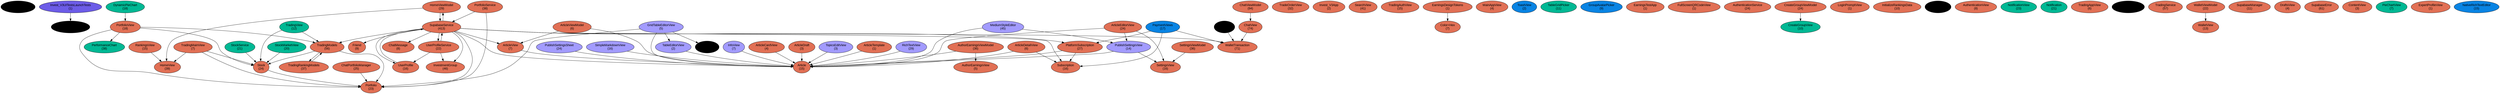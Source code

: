digraph "Invest_V3_Dependencies" {
  rankdir=TB;
  node [style="filled,rounded" fontname="Arial"];
  edge [fontname="Arial"];

  "Invest_V3Tests" [fillcolor="#DDD" label="Invest_V3Tests\n(1)"];
  "Invest_V3UITestsLaunchTests" [fillcolor="#6C5CE7" label="Invest_V3UITestsLaunchTests\n(1)"];
  "Invest_V3UITests" [fillcolor="#DDD" label="Invest_V3UITests\n(2)"];
  "TradingMainView" [fillcolor="#E17055" label="TradingMainView\n(7)"];
  "StockMarketView" [fillcolor="#00B894" label="StockMarketView\n(20)"];
  "DynamicPieChart" [fillcolor="#00B894" label="DynamicPieChart\n(18)"];
  "TradeOrderView" [fillcolor="#E17055" label="TradeOrderView\n(32)"];
  "Invest_V3App" [fillcolor="#E17055" label="Invest_V3App\n(2)"];
  "TableEditorView" [fillcolor="#A29BFE" label="TableEditorView\n(2)"];
  "ChatPortfolioManager" [fillcolor="#E17055" label="ChatPortfolioManager\n(25)"];
  "Friend" [fillcolor="#E17055" label="Friend\n(9)"];
  "PublishSettingsSheet" [fillcolor="#A29BFE" label="PublishSettingsSheet\n(24)"];
  "MediumStyleEditor" [fillcolor="#A29BFE" label="MediumStyleEditor\n(45)"];
  "ArticleEditorView" [fillcolor="#E17055" label="ArticleEditorView\n(24)"];
  "SettingsView" [fillcolor="#E17055" label="SettingsView\n(16)"];
  "SearchView" [fillcolor="#E17055" label="SearchView\n(41)"];
  "SimpleMarkdownView" [fillcolor="#A29BFE" label="SimpleMarkdownView\n(16)"];
  "TradingModels" [fillcolor="#E17055" label="TradingModels\n(56)"];
  "GridTableEditorView" [fillcolor="#A29BFE" label="GridTableEditorView\n(5)"];
  "UserProfileService" [fillcolor="#E17055" label="UserProfileService\n(22)"];
  "ChatMessage" [fillcolor="#E17055" label="ChatMessage\n(8)"];
  "TradingRankingModels" [fillcolor="#E17055" label="TradingRankingModels\n(37)"];
  "ArticleView" [fillcolor="#E17055" label="ArticleView\n(7)"];
  "HomeViewModel" [fillcolor="#E17055" label="HomeViewModel\n(29)"];
  "InfoView" [fillcolor="#A29BFE" label="InfoView\n(7)"];
  "ChatViewModel" [fillcolor="#E17055" label="ChatViewModel\n(94)"];
  "TradingAuthView" [fillcolor="#E17055" label="TradingAuthView\n(15)"];
  "SettingsViewModel" [fillcolor="#E17055" label="SettingsViewModel\n(36)"];
  "Color+Hex" [fillcolor="#E17055" label="Color+Hex\n(7)"];
  "StockService" [fillcolor="#00B894" label="StockService\n(21)"];
  "PlatformSubscription" [fillcolor="#E17055" label="PlatformSubscription\n(27)"];
  "MainAppView" [fillcolor="#E17055" label="MainAppView\n(4)"];
  "PublishSettingsView" [fillcolor="#A29BFE" label="PublishSettingsView\n(14)"];
  "ToastView" [fillcolor="#0984E3" label="ToastView\n(2)"];
  "TableGridPicker" [fillcolor="#00B894" label="TableGridPicker\n(11)"];
  "GroupAvatarPicker" [fillcolor="#0984E3" label="GroupAvatarPicker\n(9)"];
  "EarningsTestApp" [fillcolor="#E17055" label="EarningsTestApp\n(1)"];
  "HomeView" [fillcolor="#E17055" label="HomeView\n(39)"];
  "FullScreenQRCodeView" [fillcolor="#E17055" label="FullScreenQRCodeView\n(1)"];
  "AuthenticationService" [fillcolor="#E17055" label="AuthenticationService\n(24)"];
  "EarningsDesignTokens" [fillcolor="#E17055" label="EarningsDesignTokens\n(1)"];
  "UserProfile" [fillcolor="#E17055" label="UserProfile\n(16)"];
  "CreateGroupViewModel" [fillcolor="#E17055" label="CreateGroupViewModel\n(24)"];
  "WalletTransaction" [fillcolor="#E17055" label="WalletTransaction\n(71)"];
  "RankingsView" [fillcolor="#E17055" label="RankingsView\n(15)"];
  "Portfolio" [fillcolor="#E17055" label="Portfolio\n(23)"];
  "AuthorEarningsViewModel" [fillcolor="#E17055" label="AuthorEarningsViewModel\n(36)"];
  "LoginPromptView" [fillcolor="#E17055" label="LoginPromptView\n(1)"];
  "InitializeRankingsData" [fillcolor="#E17055" label="InitializeRankingsData\n(10)"];
  "PaymentViews" [fillcolor="#0984E3" label="PaymentViews\n(17)"];
  "Subscription" [fillcolor="#E17055" label="Subscription\n(16)"];
  "Font+Style" [fillcolor="#DDD" label="Font+Style\n(1)"];
  "AuthenticationView" [fillcolor="#E17055" label="AuthenticationView\n(8)"];
  "CreateGroupView" [fillcolor="#00B894" label="CreateGroupView\n(10)"];
  "PortfolioService" [fillcolor="#E17055" label="PortfolioService\n(38)"];
  "ArticleCardView" [fillcolor="#E17055" label="ArticleCardView\n(4)"];
  "GiftItem" [fillcolor="#DDD" label="GiftItem\n(1)"];
  "ArticleDraft" [fillcolor="#E17055" label="ArticleDraft\n(3)"];
  "TopicsEditView" [fillcolor="#A29BFE" label="TopicsEditView\n(3)"];
  "Stock" [fillcolor="#E17055" label="Stock\n(24)"];
  "NotificationView" [fillcolor="#00B894" label="NotificationView\n(23)"];
  "Notification" [fillcolor="#00B894" label="Notification\n(21)"];
  "TradingAppView" [fillcolor="#E17055" label="TradingAppView\n(6)"];
  "Int+Formatted" [fillcolor="#DDD" label="Int+Formatted\n(15)"];
  "ArticleDetailView" [fillcolor="#E17055" label="ArticleDetailView\n(6)"];
  "TradingService" [fillcolor="#E17055" label="TradingService\n(57)"];
  "AuthorEarningsView" [fillcolor="#E17055" label="AuthorEarningsView\n(5)"];
  "WalletViewModel" [fillcolor="#E17055" label="WalletViewModel\n(22)"];
  "GridTable" [fillcolor="#DDD" label="GridTable\n(14)"];
  "SupabaseManager" [fillcolor="#E17055" label="SupabaseManager\n(11)"];
  "Article" [fillcolor="#E17055" label="Article\n(15)"];
  "ChatView" [fillcolor="#E17055" label="ChatView\n(74)"];
  "WalletView" [fillcolor="#E17055" label="WalletView\n(13)"];
  "DraftsView" [fillcolor="#E17055" label="DraftsView\n(4)"];
  "ArticleTemplate" [fillcolor="#E17055" label="ArticleTemplate\n(1)"];
  "SupabaseError" [fillcolor="#E17055" label="SupabaseError\n(61)"];
  "ArticleViewModel" [fillcolor="#E17055" label="ArticleViewModel\n(6)"];
  "ContentView" [fillcolor="#E17055" label="ContentView\n(3)"];
  "RichTextView" [fillcolor="#A29BFE" label="RichTextView\n(29)"];
  "PerformanceChart" [fillcolor="#00B894" label="PerformanceChart\n(38)"];
  "PieChartView" [fillcolor="#00B894" label="PieChartView\n(7)"];
  "TradingView" [fillcolor="#00B894" label="TradingView\n(12)"];
  "PortfolioView" [fillcolor="#E17055" label="PortfolioView\n(18)"];
  "InvestmentGroup" [fillcolor="#E17055" label="InvestmentGroup\n(46)"];
  "SupabaseService" [fillcolor="#E17055" label="SupabaseService\n(413)"];
  "ExpertProfileView" [fillcolor="#E17055" label="ExpertProfileView\n(1)"];
  "NativeRichTextEditor" [fillcolor="#0984E3" label="NativeRichTextEditor\n(15)"];

  "Invest_V3UITestsLaunchTests" -> "Invest_V3UITests";
  "TradingMainView" -> "HomeView";
  "TradingMainView" -> "Portfolio";
  "TradingMainView" -> "Stock";
  "StockMarketView" -> "Stock";
  "DynamicPieChart" -> "PortfolioView";
  "TableEditorView" -> "Article";
  "ChatPortfolioManager" -> "Portfolio";
  "PublishSettingsSheet" -> "Article";
  "MediumStyleEditor" -> "PublishSettingsView";
  "MediumStyleEditor" -> "Article";
  "ArticleEditorView" -> "PublishSettingsView";
  "ArticleEditorView" -> "Article";
  "ArticleEditorView" -> "SettingsView";
  "SimpleMarkdownView" -> "Article";
  "TradingModels" -> "Portfolio";
  "TradingModels" -> "TradingRankingModels";
  "TradingModels" -> "Stock";
  "GridTableEditorView" -> "GridTable";
  "GridTableEditorView" -> "Portfolio";
  "GridTableEditorView" -> "Article";
  "GridTableEditorView" -> "TableEditorView";
  "UserProfileService" -> "InvestmentGroup";
  "UserProfileService" -> "SupabaseService";
  "UserProfileService" -> "UserProfile";
  "TradingRankingModels" -> "TradingModels";
  "ArticleView" -> "Article";
  "HomeViewModel" -> "HomeView";
  "HomeViewModel" -> "SupabaseService";
  "InfoView" -> "Article";
  "ChatViewModel" -> "ChatView";
  "SettingsViewModel" -> "SettingsView";
  "StockService" -> "Stock";
  "PlatformSubscription" -> "Article";
  "PlatformSubscription" -> "Subscription";
  "PublishSettingsView" -> "Article";
  "PublishSettingsView" -> "SettingsView";
  "EarningsDesignTokens" -> "Color+Hex";
  "UserProfile" -> "SupabaseService";
  "CreateGroupViewModel" -> "CreateGroupView";
  "RankingsView" -> "HomeView";
  "AuthorEarningsViewModel" -> "AuthorEarningsView";
  "AuthorEarningsViewModel" -> "Article";
  "PaymentViews" -> "WalletTransaction";
  "PaymentViews" -> "PlatformSubscription";
  "PaymentViews" -> "Subscription";
  "PortfolioService" -> "SupabaseService";
  "PortfolioService" -> "Portfolio";
  "ArticleCardView" -> "Article";
  "GiftItem" -> "WalletTransaction";
  "ArticleDraft" -> "Article";
  "TopicsEditView" -> "Article";
  "Stock" -> "Portfolio";
  "ArticleDetailView" -> "Article";
  "ArticleDetailView" -> "Subscription";
  "WalletViewModel" -> "WalletView";
  "ChatView" -> "WalletTransaction";
  "ArticleTemplate" -> "Article";
  "ArticleViewModel" -> "ArticleView";
  "ArticleViewModel" -> "Article";
  "RichTextView" -> "Article";
  "TradingView" -> "TradingModels";
  "TradingView" -> "Stock";
  "PortfolioView" -> "TradingModels";
  "PortfolioView" -> "Portfolio";
  "PortfolioView" -> "PerformanceChart";
  "PortfolioView" -> "Stock";
  "SupabaseService" -> "InvestmentGroup";
  "SupabaseService" -> "Subscription";
  "SupabaseService" -> "WalletTransaction";
  "SupabaseService" -> "PlatformSubscription";
  "SupabaseService" -> "TradingModels";
  "SupabaseService" -> "Friend";
  "SupabaseService" -> "Portfolio";
  "SupabaseService" -> "Article";
  "SupabaseService" -> "ChatMessage";
  "SupabaseService" -> "ArticleView";
  "SupabaseService" -> "UserProfile";
  "SupabaseService" -> "HomeViewModel";
  "SupabaseService" -> "UserProfileService";
}
